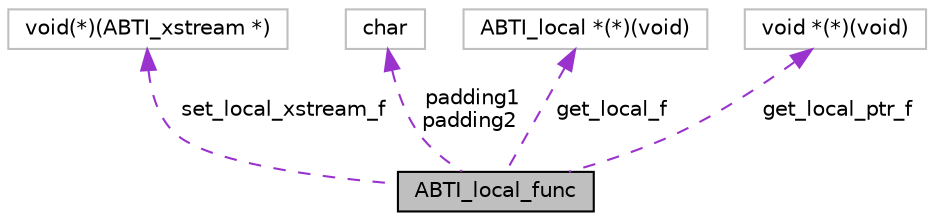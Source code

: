 digraph "ABTI_local_func"
{
  edge [fontname="Helvetica",fontsize="10",labelfontname="Helvetica",labelfontsize="10"];
  node [fontname="Helvetica",fontsize="10",shape=record];
  Node1 [label="ABTI_local_func",height=0.2,width=0.4,color="black", fillcolor="grey75", style="filled" fontcolor="black"];
  Node2 -> Node1 [dir="back",color="darkorchid3",fontsize="10",style="dashed",label=" set_local_xstream_f" ,fontname="Helvetica"];
  Node2 [label="void(*)(ABTI_xstream *)",height=0.2,width=0.4,color="grey75", fillcolor="white", style="filled"];
  Node3 -> Node1 [dir="back",color="darkorchid3",fontsize="10",style="dashed",label=" padding1\npadding2" ,fontname="Helvetica"];
  Node3 [label="char",height=0.2,width=0.4,color="grey75", fillcolor="white", style="filled"];
  Node4 -> Node1 [dir="back",color="darkorchid3",fontsize="10",style="dashed",label=" get_local_f" ,fontname="Helvetica"];
  Node4 [label="ABTI_local *(*)(void)",height=0.2,width=0.4,color="grey75", fillcolor="white", style="filled"];
  Node5 -> Node1 [dir="back",color="darkorchid3",fontsize="10",style="dashed",label=" get_local_ptr_f" ,fontname="Helvetica"];
  Node5 [label="void *(*)(void)",height=0.2,width=0.4,color="grey75", fillcolor="white", style="filled"];
}
